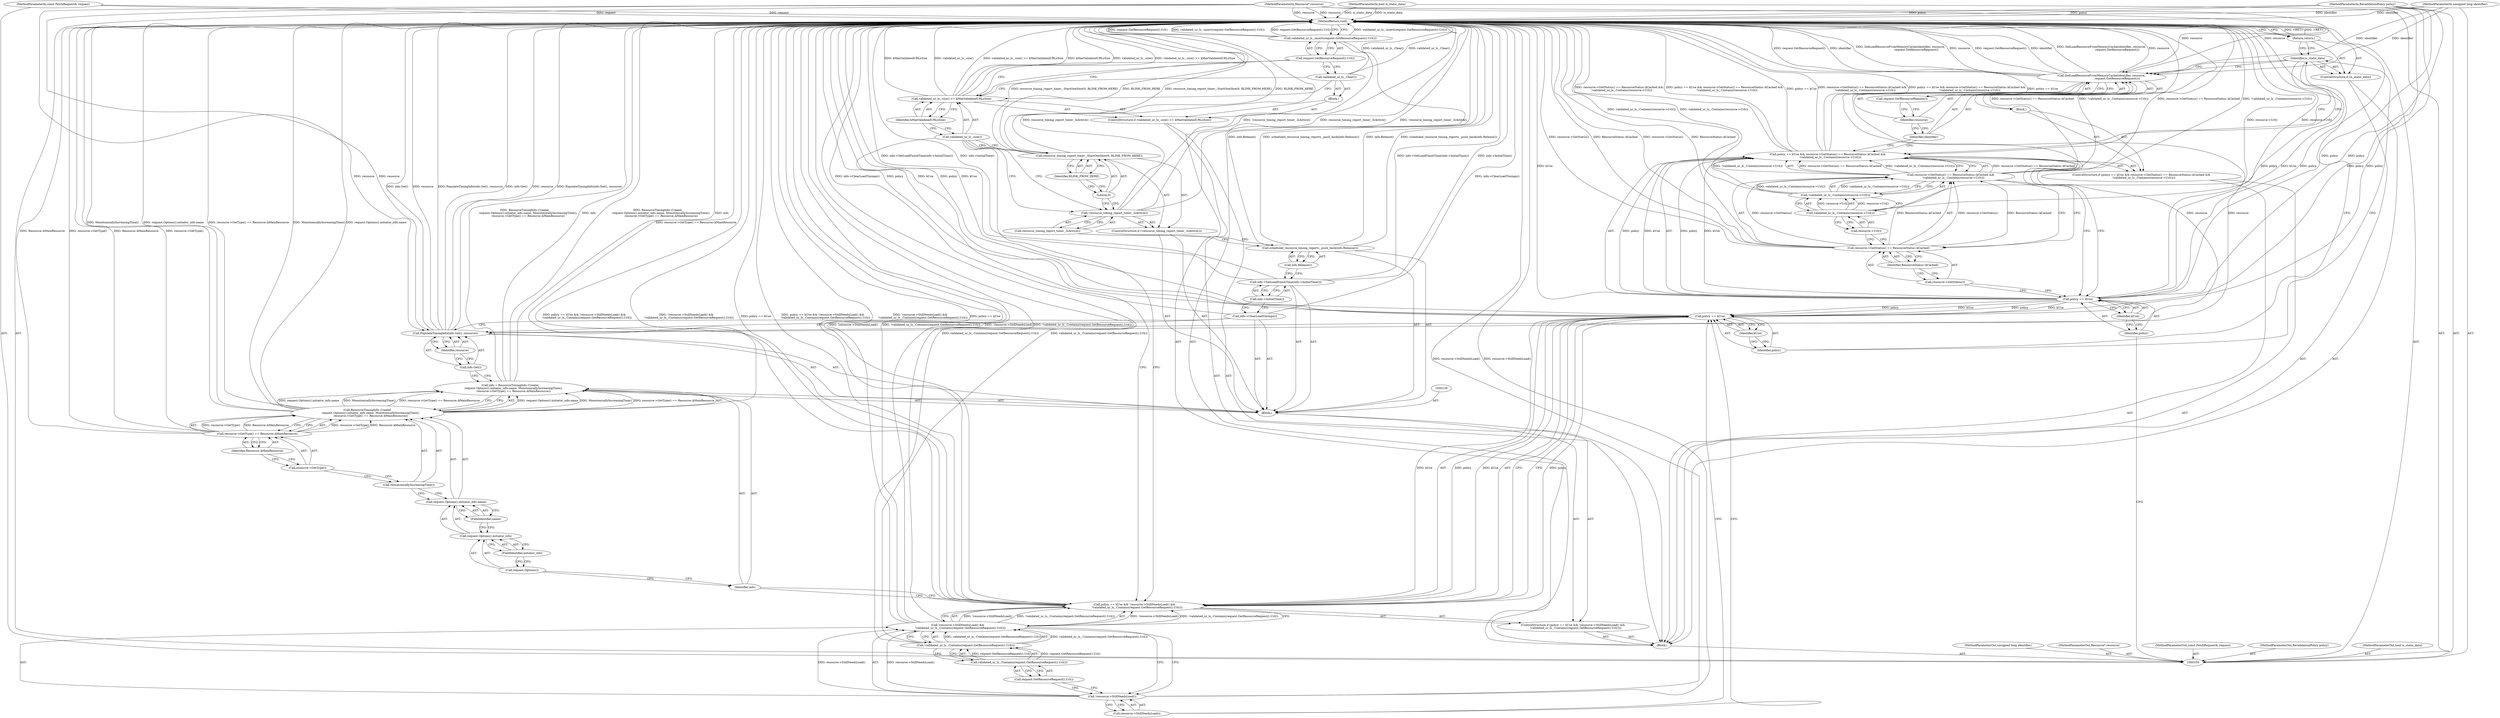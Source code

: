 digraph "1_Chrome_4fdb2b3ebb31e39852fb1bc20fcdf3b5e4de382e_3" {
"1000174" [label="(MethodReturn,void)"];
"1000101" [label="(MethodParameterIn,unsigned long identifier)"];
"1000297" [label="(MethodParameterOut,unsigned long identifier)"];
"1000124" [label="(ControlStructure,if (is_static_data))"];
"1000125" [label="(Identifier,is_static_data)"];
"1000126" [label="(Return,return;)"];
"1000131" [label="(Identifier,kUse)"];
"1000132" [label="(Call,!resource->StillNeedsLoad() &&\n      !validated_ur_ls_.Contains(request.GetResourceRequest().Url()))"];
"1000133" [label="(Call,!resource->StillNeedsLoad())"];
"1000134" [label="(Call,resource->StillNeedsLoad())"];
"1000127" [label="(ControlStructure,if (policy == kUse && !resource->StillNeedsLoad() &&\n      !validated_ur_ls_.Contains(request.GetResourceRequest().Url())))"];
"1000128" [label="(Call,policy == kUse && !resource->StillNeedsLoad() &&\n      !validated_ur_ls_.Contains(request.GetResourceRequest().Url()))"];
"1000129" [label="(Call,policy == kUse)"];
"1000130" [label="(Identifier,policy)"];
"1000137" [label="(Call,request.GetResourceRequest().Url())"];
"1000135" [label="(Call,!validated_ur_ls_.Contains(request.GetResourceRequest().Url()))"];
"1000136" [label="(Call,validated_ur_ls_.Contains(request.GetResourceRequest().Url()))"];
"1000140" [label="(Call,info = ResourceTimingInfo::Create(\n        request.Options().initiator_info.name, MonotonicallyIncreasingTime(),\n        resource->GetType() == Resource::kMainResource))"];
"1000141" [label="(Identifier,info)"];
"1000142" [label="(Call,ResourceTimingInfo::Create(\n        request.Options().initiator_info.name, MonotonicallyIncreasingTime(),\n        resource->GetType() == Resource::kMainResource))"];
"1000138" [label="(Block,)"];
"1000146" [label="(FieldIdentifier,initiator_info)"];
"1000147" [label="(FieldIdentifier,name)"];
"1000148" [label="(Call,MonotonicallyIncreasingTime())"];
"1000143" [label="(Call,request.Options().initiator_info.name)"];
"1000144" [label="(Call,request.Options().initiator_info)"];
"1000145" [label="(Call,request.Options())"];
"1000151" [label="(Identifier,Resource::kMainResource)"];
"1000149" [label="(Call,resource->GetType() == Resource::kMainResource)"];
"1000150" [label="(Call,resource->GetType())"];
"1000102" [label="(MethodParameterIn,Resource* resource)"];
"1000298" [label="(MethodParameterOut,Resource* resource)"];
"1000153" [label="(Call,info.Get())"];
"1000154" [label="(Identifier,resource)"];
"1000152" [label="(Call,PopulateTimingInfo(info.Get(), resource))"];
"1000155" [label="(Call,info->ClearLoadTimings())"];
"1000157" [label="(Call,info->InitialTime())"];
"1000156" [label="(Call,info->SetLoadFinishTime(info->InitialTime()))"];
"1000158" [label="(Call,scheduled_resource_timing_reports_.push_back(info.Release()))"];
"1000159" [label="(Call,info.Release())"];
"1000160" [label="(ControlStructure,if (!resource_timing_report_timer_.IsActive()))"];
"1000161" [label="(Call,!resource_timing_report_timer_.IsActive())"];
"1000162" [label="(Call,resource_timing_report_timer_.IsActive())"];
"1000164" [label="(Literal,0)"];
"1000165" [label="(Identifier,BLINK_FROM_HERE)"];
"1000163" [label="(Call,resource_timing_report_timer_.StartOneShot(0, BLINK_FROM_HERE))"];
"1000166" [label="(ControlStructure,if (validated_ur_ls_.size() >= kMaxValidatedURLsSize))"];
"1000169" [label="(Identifier,kMaxValidatedURLsSize)"];
"1000170" [label="(Block,)"];
"1000167" [label="(Call,validated_ur_ls_.size() >= kMaxValidatedURLsSize)"];
"1000168" [label="(Call,validated_ur_ls_.size())"];
"1000171" [label="(Call,validated_ur_ls_.Clear())"];
"1000103" [label="(MethodParameterIn,const FetchRequest& request)"];
"1000299" [label="(MethodParameterOut,const FetchRequest& request)"];
"1000172" [label="(Call,validated_ur_ls_.insert(request.GetResourceRequest().Url()))"];
"1000173" [label="(Call,request.GetResourceRequest().Url())"];
"1000104" [label="(MethodParameterIn,RevalidationPolicy policy)"];
"1000300" [label="(MethodParameterOut,RevalidationPolicy policy)"];
"1000105" [label="(MethodParameterIn,bool is_static_data)"];
"1000301" [label="(MethodParameterOut,bool is_static_data)"];
"1000106" [label="(Block,)"];
"1000111" [label="(Identifier,kUse)"];
"1000112" [label="(Call,resource->GetStatus() == ResourceStatus::kCached &&\n      !validated_ur_ls_.Contains(resource->Url()))"];
"1000113" [label="(Call,resource->GetStatus() == ResourceStatus::kCached)"];
"1000114" [label="(Call,resource->GetStatus())"];
"1000107" [label="(ControlStructure,if (policy == kUse && resource->GetStatus() == ResourceStatus::kCached &&\n      !validated_ur_ls_.Contains(resource->Url())))"];
"1000115" [label="(Identifier,ResourceStatus::kCached)"];
"1000108" [label="(Call,policy == kUse && resource->GetStatus() == ResourceStatus::kCached &&\n      !validated_ur_ls_.Contains(resource->Url()))"];
"1000109" [label="(Call,policy == kUse)"];
"1000110" [label="(Identifier,policy)"];
"1000118" [label="(Call,resource->Url())"];
"1000119" [label="(Block,)"];
"1000116" [label="(Call,!validated_ur_ls_.Contains(resource->Url()))"];
"1000117" [label="(Call,validated_ur_ls_.Contains(resource->Url()))"];
"1000121" [label="(Identifier,identifier)"];
"1000122" [label="(Identifier,resource)"];
"1000120" [label="(Call,DidLoadResourceFromMemoryCache(identifier, resource,\n                                    request.GetResourceRequest()))"];
"1000123" [label="(Call,request.GetResourceRequest())"];
"1000174" -> "1000100"  [label="AST: "];
"1000174" -> "1000126"  [label="CFG: "];
"1000174" -> "1000172"  [label="CFG: "];
"1000126" -> "1000174"  [label="DDG: <RET>"];
"1000108" -> "1000174"  [label="DDG: policy == kUse && resource->GetStatus() == ResourceStatus::kCached &&\n      !validated_ur_ls_.Contains(resource->Url())"];
"1000108" -> "1000174"  [label="DDG: policy == kUse"];
"1000108" -> "1000174"  [label="DDG: resource->GetStatus() == ResourceStatus::kCached &&\n      !validated_ur_ls_.Contains(resource->Url())"];
"1000149" -> "1000174"  [label="DDG: Resource::kMainResource"];
"1000149" -> "1000174"  [label="DDG: resource->GetType()"];
"1000167" -> "1000174"  [label="DDG: kMaxValidatedURLsSize"];
"1000167" -> "1000174"  [label="DDG: validated_ur_ls_.size()"];
"1000167" -> "1000174"  [label="DDG: validated_ur_ls_.size() >= kMaxValidatedURLsSize"];
"1000156" -> "1000174"  [label="DDG: info->InitialTime()"];
"1000156" -> "1000174"  [label="DDG: info->SetLoadFinishTime(info->InitialTime())"];
"1000104" -> "1000174"  [label="DDG: policy"];
"1000105" -> "1000174"  [label="DDG: is_static_data"];
"1000113" -> "1000174"  [label="DDG: resource->GetStatus()"];
"1000113" -> "1000174"  [label="DDG: ResourceStatus::kCached"];
"1000152" -> "1000174"  [label="DDG: info.Get()"];
"1000152" -> "1000174"  [label="DDG: resource"];
"1000152" -> "1000174"  [label="DDG: PopulateTimingInfo(info.Get(), resource)"];
"1000117" -> "1000174"  [label="DDG: resource->Url()"];
"1000158" -> "1000174"  [label="DDG: info.Release()"];
"1000158" -> "1000174"  [label="DDG: scheduled_resource_timing_reports_.push_back(info.Release())"];
"1000116" -> "1000174"  [label="DDG: validated_ur_ls_.Contains(resource->Url())"];
"1000129" -> "1000174"  [label="DDG: policy"];
"1000129" -> "1000174"  [label="DDG: kUse"];
"1000172" -> "1000174"  [label="DDG: validated_ur_ls_.insert(request.GetResourceRequest().Url())"];
"1000172" -> "1000174"  [label="DDG: request.GetResourceRequest().Url()"];
"1000140" -> "1000174"  [label="DDG: ResourceTimingInfo::Create(\n        request.Options().initiator_info.name, MonotonicallyIncreasingTime(),\n        resource->GetType() == Resource::kMainResource)"];
"1000140" -> "1000174"  [label="DDG: info"];
"1000120" -> "1000174"  [label="DDG: request.GetResourceRequest()"];
"1000120" -> "1000174"  [label="DDG: identifier"];
"1000120" -> "1000174"  [label="DDG: DidLoadResourceFromMemoryCache(identifier, resource,\n                                    request.GetResourceRequest())"];
"1000120" -> "1000174"  [label="DDG: resource"];
"1000128" -> "1000174"  [label="DDG: !resource->StillNeedsLoad() &&\n      !validated_ur_ls_.Contains(request.GetResourceRequest().Url())"];
"1000128" -> "1000174"  [label="DDG: policy == kUse"];
"1000128" -> "1000174"  [label="DDG: policy == kUse && !resource->StillNeedsLoad() &&\n      !validated_ur_ls_.Contains(request.GetResourceRequest().Url())"];
"1000155" -> "1000174"  [label="DDG: info->ClearLoadTimings()"];
"1000133" -> "1000174"  [label="DDG: resource->StillNeedsLoad()"];
"1000103" -> "1000174"  [label="DDG: request"];
"1000142" -> "1000174"  [label="DDG: resource->GetType() == Resource::kMainResource"];
"1000142" -> "1000174"  [label="DDG: MonotonicallyIncreasingTime()"];
"1000142" -> "1000174"  [label="DDG: request.Options().initiator_info.name"];
"1000132" -> "1000174"  [label="DDG: !resource->StillNeedsLoad()"];
"1000132" -> "1000174"  [label="DDG: !validated_ur_ls_.Contains(request.GetResourceRequest().Url())"];
"1000102" -> "1000174"  [label="DDG: resource"];
"1000112" -> "1000174"  [label="DDG: resource->GetStatus() == ResourceStatus::kCached"];
"1000112" -> "1000174"  [label="DDG: !validated_ur_ls_.Contains(resource->Url())"];
"1000101" -> "1000174"  [label="DDG: identifier"];
"1000109" -> "1000174"  [label="DDG: policy"];
"1000109" -> "1000174"  [label="DDG: kUse"];
"1000135" -> "1000174"  [label="DDG: validated_ur_ls_.Contains(request.GetResourceRequest().Url())"];
"1000171" -> "1000174"  [label="DDG: validated_ur_ls_.Clear()"];
"1000163" -> "1000174"  [label="DDG: resource_timing_report_timer_.StartOneShot(0, BLINK_FROM_HERE)"];
"1000163" -> "1000174"  [label="DDG: BLINK_FROM_HERE"];
"1000161" -> "1000174"  [label="DDG: resource_timing_report_timer_.IsActive()"];
"1000161" -> "1000174"  [label="DDG: !resource_timing_report_timer_.IsActive()"];
"1000101" -> "1000100"  [label="AST: "];
"1000101" -> "1000174"  [label="DDG: identifier"];
"1000101" -> "1000120"  [label="DDG: identifier"];
"1000297" -> "1000100"  [label="AST: "];
"1000124" -> "1000106"  [label="AST: "];
"1000125" -> "1000124"  [label="AST: "];
"1000126" -> "1000124"  [label="AST: "];
"1000125" -> "1000124"  [label="AST: "];
"1000125" -> "1000120"  [label="CFG: "];
"1000125" -> "1000108"  [label="CFG: "];
"1000126" -> "1000125"  [label="CFG: "];
"1000130" -> "1000125"  [label="CFG: "];
"1000126" -> "1000124"  [label="AST: "];
"1000126" -> "1000125"  [label="CFG: "];
"1000174" -> "1000126"  [label="CFG: "];
"1000126" -> "1000174"  [label="DDG: <RET>"];
"1000131" -> "1000129"  [label="AST: "];
"1000131" -> "1000130"  [label="CFG: "];
"1000129" -> "1000131"  [label="CFG: "];
"1000132" -> "1000128"  [label="AST: "];
"1000132" -> "1000133"  [label="CFG: "];
"1000132" -> "1000135"  [label="CFG: "];
"1000133" -> "1000132"  [label="AST: "];
"1000135" -> "1000132"  [label="AST: "];
"1000128" -> "1000132"  [label="CFG: "];
"1000132" -> "1000174"  [label="DDG: !resource->StillNeedsLoad()"];
"1000132" -> "1000174"  [label="DDG: !validated_ur_ls_.Contains(request.GetResourceRequest().Url())"];
"1000132" -> "1000128"  [label="DDG: !resource->StillNeedsLoad()"];
"1000132" -> "1000128"  [label="DDG: !validated_ur_ls_.Contains(request.GetResourceRequest().Url())"];
"1000133" -> "1000132"  [label="DDG: resource->StillNeedsLoad()"];
"1000135" -> "1000132"  [label="DDG: validated_ur_ls_.Contains(request.GetResourceRequest().Url())"];
"1000133" -> "1000132"  [label="AST: "];
"1000133" -> "1000134"  [label="CFG: "];
"1000134" -> "1000133"  [label="AST: "];
"1000137" -> "1000133"  [label="CFG: "];
"1000132" -> "1000133"  [label="CFG: "];
"1000133" -> "1000174"  [label="DDG: resource->StillNeedsLoad()"];
"1000133" -> "1000132"  [label="DDG: resource->StillNeedsLoad()"];
"1000134" -> "1000133"  [label="AST: "];
"1000134" -> "1000129"  [label="CFG: "];
"1000133" -> "1000134"  [label="CFG: "];
"1000127" -> "1000106"  [label="AST: "];
"1000128" -> "1000127"  [label="AST: "];
"1000138" -> "1000127"  [label="AST: "];
"1000128" -> "1000127"  [label="AST: "];
"1000128" -> "1000129"  [label="CFG: "];
"1000128" -> "1000132"  [label="CFG: "];
"1000129" -> "1000128"  [label="AST: "];
"1000132" -> "1000128"  [label="AST: "];
"1000141" -> "1000128"  [label="CFG: "];
"1000168" -> "1000128"  [label="CFG: "];
"1000128" -> "1000174"  [label="DDG: !resource->StillNeedsLoad() &&\n      !validated_ur_ls_.Contains(request.GetResourceRequest().Url())"];
"1000128" -> "1000174"  [label="DDG: policy == kUse"];
"1000128" -> "1000174"  [label="DDG: policy == kUse && !resource->StillNeedsLoad() &&\n      !validated_ur_ls_.Contains(request.GetResourceRequest().Url())"];
"1000129" -> "1000128"  [label="DDG: policy"];
"1000129" -> "1000128"  [label="DDG: kUse"];
"1000132" -> "1000128"  [label="DDG: !resource->StillNeedsLoad()"];
"1000132" -> "1000128"  [label="DDG: !validated_ur_ls_.Contains(request.GetResourceRequest().Url())"];
"1000129" -> "1000128"  [label="AST: "];
"1000129" -> "1000131"  [label="CFG: "];
"1000130" -> "1000129"  [label="AST: "];
"1000131" -> "1000129"  [label="AST: "];
"1000134" -> "1000129"  [label="CFG: "];
"1000128" -> "1000129"  [label="CFG: "];
"1000129" -> "1000174"  [label="DDG: policy"];
"1000129" -> "1000174"  [label="DDG: kUse"];
"1000129" -> "1000128"  [label="DDG: policy"];
"1000129" -> "1000128"  [label="DDG: kUse"];
"1000109" -> "1000129"  [label="DDG: policy"];
"1000109" -> "1000129"  [label="DDG: kUse"];
"1000104" -> "1000129"  [label="DDG: policy"];
"1000130" -> "1000129"  [label="AST: "];
"1000130" -> "1000125"  [label="CFG: "];
"1000131" -> "1000130"  [label="CFG: "];
"1000137" -> "1000136"  [label="AST: "];
"1000137" -> "1000133"  [label="CFG: "];
"1000136" -> "1000137"  [label="CFG: "];
"1000135" -> "1000132"  [label="AST: "];
"1000135" -> "1000136"  [label="CFG: "];
"1000136" -> "1000135"  [label="AST: "];
"1000132" -> "1000135"  [label="CFG: "];
"1000135" -> "1000174"  [label="DDG: validated_ur_ls_.Contains(request.GetResourceRequest().Url())"];
"1000135" -> "1000132"  [label="DDG: validated_ur_ls_.Contains(request.GetResourceRequest().Url())"];
"1000136" -> "1000135"  [label="DDG: request.GetResourceRequest().Url()"];
"1000136" -> "1000135"  [label="AST: "];
"1000136" -> "1000137"  [label="CFG: "];
"1000137" -> "1000136"  [label="AST: "];
"1000135" -> "1000136"  [label="CFG: "];
"1000136" -> "1000135"  [label="DDG: request.GetResourceRequest().Url()"];
"1000140" -> "1000138"  [label="AST: "];
"1000140" -> "1000142"  [label="CFG: "];
"1000141" -> "1000140"  [label="AST: "];
"1000142" -> "1000140"  [label="AST: "];
"1000153" -> "1000140"  [label="CFG: "];
"1000140" -> "1000174"  [label="DDG: ResourceTimingInfo::Create(\n        request.Options().initiator_info.name, MonotonicallyIncreasingTime(),\n        resource->GetType() == Resource::kMainResource)"];
"1000140" -> "1000174"  [label="DDG: info"];
"1000142" -> "1000140"  [label="DDG: request.Options().initiator_info.name"];
"1000142" -> "1000140"  [label="DDG: MonotonicallyIncreasingTime()"];
"1000142" -> "1000140"  [label="DDG: resource->GetType() == Resource::kMainResource"];
"1000141" -> "1000140"  [label="AST: "];
"1000141" -> "1000128"  [label="CFG: "];
"1000145" -> "1000141"  [label="CFG: "];
"1000142" -> "1000140"  [label="AST: "];
"1000142" -> "1000149"  [label="CFG: "];
"1000143" -> "1000142"  [label="AST: "];
"1000148" -> "1000142"  [label="AST: "];
"1000149" -> "1000142"  [label="AST: "];
"1000140" -> "1000142"  [label="CFG: "];
"1000142" -> "1000174"  [label="DDG: resource->GetType() == Resource::kMainResource"];
"1000142" -> "1000174"  [label="DDG: MonotonicallyIncreasingTime()"];
"1000142" -> "1000174"  [label="DDG: request.Options().initiator_info.name"];
"1000142" -> "1000140"  [label="DDG: request.Options().initiator_info.name"];
"1000142" -> "1000140"  [label="DDG: MonotonicallyIncreasingTime()"];
"1000142" -> "1000140"  [label="DDG: resource->GetType() == Resource::kMainResource"];
"1000149" -> "1000142"  [label="DDG: resource->GetType()"];
"1000149" -> "1000142"  [label="DDG: Resource::kMainResource"];
"1000138" -> "1000127"  [label="AST: "];
"1000139" -> "1000138"  [label="AST: "];
"1000140" -> "1000138"  [label="AST: "];
"1000152" -> "1000138"  [label="AST: "];
"1000155" -> "1000138"  [label="AST: "];
"1000156" -> "1000138"  [label="AST: "];
"1000158" -> "1000138"  [label="AST: "];
"1000160" -> "1000138"  [label="AST: "];
"1000146" -> "1000144"  [label="AST: "];
"1000146" -> "1000145"  [label="CFG: "];
"1000144" -> "1000146"  [label="CFG: "];
"1000147" -> "1000143"  [label="AST: "];
"1000147" -> "1000144"  [label="CFG: "];
"1000143" -> "1000147"  [label="CFG: "];
"1000148" -> "1000142"  [label="AST: "];
"1000148" -> "1000143"  [label="CFG: "];
"1000150" -> "1000148"  [label="CFG: "];
"1000143" -> "1000142"  [label="AST: "];
"1000143" -> "1000147"  [label="CFG: "];
"1000144" -> "1000143"  [label="AST: "];
"1000147" -> "1000143"  [label="AST: "];
"1000148" -> "1000143"  [label="CFG: "];
"1000144" -> "1000143"  [label="AST: "];
"1000144" -> "1000146"  [label="CFG: "];
"1000145" -> "1000144"  [label="AST: "];
"1000146" -> "1000144"  [label="AST: "];
"1000147" -> "1000144"  [label="CFG: "];
"1000145" -> "1000144"  [label="AST: "];
"1000145" -> "1000141"  [label="CFG: "];
"1000146" -> "1000145"  [label="CFG: "];
"1000151" -> "1000149"  [label="AST: "];
"1000151" -> "1000150"  [label="CFG: "];
"1000149" -> "1000151"  [label="CFG: "];
"1000149" -> "1000142"  [label="AST: "];
"1000149" -> "1000151"  [label="CFG: "];
"1000150" -> "1000149"  [label="AST: "];
"1000151" -> "1000149"  [label="AST: "];
"1000142" -> "1000149"  [label="CFG: "];
"1000149" -> "1000174"  [label="DDG: Resource::kMainResource"];
"1000149" -> "1000174"  [label="DDG: resource->GetType()"];
"1000149" -> "1000142"  [label="DDG: resource->GetType()"];
"1000149" -> "1000142"  [label="DDG: Resource::kMainResource"];
"1000150" -> "1000149"  [label="AST: "];
"1000150" -> "1000148"  [label="CFG: "];
"1000151" -> "1000150"  [label="CFG: "];
"1000102" -> "1000100"  [label="AST: "];
"1000102" -> "1000174"  [label="DDG: resource"];
"1000102" -> "1000120"  [label="DDG: resource"];
"1000102" -> "1000152"  [label="DDG: resource"];
"1000298" -> "1000100"  [label="AST: "];
"1000153" -> "1000152"  [label="AST: "];
"1000153" -> "1000140"  [label="CFG: "];
"1000154" -> "1000153"  [label="CFG: "];
"1000154" -> "1000152"  [label="AST: "];
"1000154" -> "1000153"  [label="CFG: "];
"1000152" -> "1000154"  [label="CFG: "];
"1000152" -> "1000138"  [label="AST: "];
"1000152" -> "1000154"  [label="CFG: "];
"1000153" -> "1000152"  [label="AST: "];
"1000154" -> "1000152"  [label="AST: "];
"1000155" -> "1000152"  [label="CFG: "];
"1000152" -> "1000174"  [label="DDG: info.Get()"];
"1000152" -> "1000174"  [label="DDG: resource"];
"1000152" -> "1000174"  [label="DDG: PopulateTimingInfo(info.Get(), resource)"];
"1000120" -> "1000152"  [label="DDG: resource"];
"1000102" -> "1000152"  [label="DDG: resource"];
"1000155" -> "1000138"  [label="AST: "];
"1000155" -> "1000152"  [label="CFG: "];
"1000157" -> "1000155"  [label="CFG: "];
"1000155" -> "1000174"  [label="DDG: info->ClearLoadTimings()"];
"1000157" -> "1000156"  [label="AST: "];
"1000157" -> "1000155"  [label="CFG: "];
"1000156" -> "1000157"  [label="CFG: "];
"1000156" -> "1000138"  [label="AST: "];
"1000156" -> "1000157"  [label="CFG: "];
"1000157" -> "1000156"  [label="AST: "];
"1000159" -> "1000156"  [label="CFG: "];
"1000156" -> "1000174"  [label="DDG: info->InitialTime()"];
"1000156" -> "1000174"  [label="DDG: info->SetLoadFinishTime(info->InitialTime())"];
"1000158" -> "1000138"  [label="AST: "];
"1000158" -> "1000159"  [label="CFG: "];
"1000159" -> "1000158"  [label="AST: "];
"1000162" -> "1000158"  [label="CFG: "];
"1000158" -> "1000174"  [label="DDG: info.Release()"];
"1000158" -> "1000174"  [label="DDG: scheduled_resource_timing_reports_.push_back(info.Release())"];
"1000159" -> "1000158"  [label="AST: "];
"1000159" -> "1000156"  [label="CFG: "];
"1000158" -> "1000159"  [label="CFG: "];
"1000160" -> "1000138"  [label="AST: "];
"1000161" -> "1000160"  [label="AST: "];
"1000163" -> "1000160"  [label="AST: "];
"1000161" -> "1000160"  [label="AST: "];
"1000161" -> "1000162"  [label="CFG: "];
"1000162" -> "1000161"  [label="AST: "];
"1000164" -> "1000161"  [label="CFG: "];
"1000168" -> "1000161"  [label="CFG: "];
"1000161" -> "1000174"  [label="DDG: resource_timing_report_timer_.IsActive()"];
"1000161" -> "1000174"  [label="DDG: !resource_timing_report_timer_.IsActive()"];
"1000162" -> "1000161"  [label="AST: "];
"1000162" -> "1000158"  [label="CFG: "];
"1000161" -> "1000162"  [label="CFG: "];
"1000164" -> "1000163"  [label="AST: "];
"1000164" -> "1000161"  [label="CFG: "];
"1000165" -> "1000164"  [label="CFG: "];
"1000165" -> "1000163"  [label="AST: "];
"1000165" -> "1000164"  [label="CFG: "];
"1000163" -> "1000165"  [label="CFG: "];
"1000163" -> "1000160"  [label="AST: "];
"1000163" -> "1000165"  [label="CFG: "];
"1000164" -> "1000163"  [label="AST: "];
"1000165" -> "1000163"  [label="AST: "];
"1000168" -> "1000163"  [label="CFG: "];
"1000163" -> "1000174"  [label="DDG: resource_timing_report_timer_.StartOneShot(0, BLINK_FROM_HERE)"];
"1000163" -> "1000174"  [label="DDG: BLINK_FROM_HERE"];
"1000166" -> "1000106"  [label="AST: "];
"1000167" -> "1000166"  [label="AST: "];
"1000170" -> "1000166"  [label="AST: "];
"1000169" -> "1000167"  [label="AST: "];
"1000169" -> "1000168"  [label="CFG: "];
"1000167" -> "1000169"  [label="CFG: "];
"1000170" -> "1000166"  [label="AST: "];
"1000171" -> "1000170"  [label="AST: "];
"1000167" -> "1000166"  [label="AST: "];
"1000167" -> "1000169"  [label="CFG: "];
"1000168" -> "1000167"  [label="AST: "];
"1000169" -> "1000167"  [label="AST: "];
"1000171" -> "1000167"  [label="CFG: "];
"1000173" -> "1000167"  [label="CFG: "];
"1000167" -> "1000174"  [label="DDG: kMaxValidatedURLsSize"];
"1000167" -> "1000174"  [label="DDG: validated_ur_ls_.size()"];
"1000167" -> "1000174"  [label="DDG: validated_ur_ls_.size() >= kMaxValidatedURLsSize"];
"1000168" -> "1000167"  [label="AST: "];
"1000168" -> "1000163"  [label="CFG: "];
"1000168" -> "1000161"  [label="CFG: "];
"1000168" -> "1000128"  [label="CFG: "];
"1000169" -> "1000168"  [label="CFG: "];
"1000171" -> "1000170"  [label="AST: "];
"1000171" -> "1000167"  [label="CFG: "];
"1000173" -> "1000171"  [label="CFG: "];
"1000171" -> "1000174"  [label="DDG: validated_ur_ls_.Clear()"];
"1000103" -> "1000100"  [label="AST: "];
"1000103" -> "1000174"  [label="DDG: request"];
"1000299" -> "1000100"  [label="AST: "];
"1000172" -> "1000106"  [label="AST: "];
"1000172" -> "1000173"  [label="CFG: "];
"1000173" -> "1000172"  [label="AST: "];
"1000174" -> "1000172"  [label="CFG: "];
"1000172" -> "1000174"  [label="DDG: validated_ur_ls_.insert(request.GetResourceRequest().Url())"];
"1000172" -> "1000174"  [label="DDG: request.GetResourceRequest().Url()"];
"1000173" -> "1000172"  [label="AST: "];
"1000173" -> "1000171"  [label="CFG: "];
"1000173" -> "1000167"  [label="CFG: "];
"1000172" -> "1000173"  [label="CFG: "];
"1000104" -> "1000100"  [label="AST: "];
"1000104" -> "1000174"  [label="DDG: policy"];
"1000104" -> "1000109"  [label="DDG: policy"];
"1000104" -> "1000129"  [label="DDG: policy"];
"1000300" -> "1000100"  [label="AST: "];
"1000105" -> "1000100"  [label="AST: "];
"1000105" -> "1000174"  [label="DDG: is_static_data"];
"1000301" -> "1000100"  [label="AST: "];
"1000106" -> "1000100"  [label="AST: "];
"1000107" -> "1000106"  [label="AST: "];
"1000124" -> "1000106"  [label="AST: "];
"1000127" -> "1000106"  [label="AST: "];
"1000166" -> "1000106"  [label="AST: "];
"1000172" -> "1000106"  [label="AST: "];
"1000111" -> "1000109"  [label="AST: "];
"1000111" -> "1000110"  [label="CFG: "];
"1000109" -> "1000111"  [label="CFG: "];
"1000112" -> "1000108"  [label="AST: "];
"1000112" -> "1000113"  [label="CFG: "];
"1000112" -> "1000116"  [label="CFG: "];
"1000113" -> "1000112"  [label="AST: "];
"1000116" -> "1000112"  [label="AST: "];
"1000108" -> "1000112"  [label="CFG: "];
"1000112" -> "1000174"  [label="DDG: resource->GetStatus() == ResourceStatus::kCached"];
"1000112" -> "1000174"  [label="DDG: !validated_ur_ls_.Contains(resource->Url())"];
"1000112" -> "1000108"  [label="DDG: resource->GetStatus() == ResourceStatus::kCached"];
"1000112" -> "1000108"  [label="DDG: !validated_ur_ls_.Contains(resource->Url())"];
"1000113" -> "1000112"  [label="DDG: resource->GetStatus()"];
"1000113" -> "1000112"  [label="DDG: ResourceStatus::kCached"];
"1000116" -> "1000112"  [label="DDG: validated_ur_ls_.Contains(resource->Url())"];
"1000113" -> "1000112"  [label="AST: "];
"1000113" -> "1000115"  [label="CFG: "];
"1000114" -> "1000113"  [label="AST: "];
"1000115" -> "1000113"  [label="AST: "];
"1000118" -> "1000113"  [label="CFG: "];
"1000112" -> "1000113"  [label="CFG: "];
"1000113" -> "1000174"  [label="DDG: resource->GetStatus()"];
"1000113" -> "1000174"  [label="DDG: ResourceStatus::kCached"];
"1000113" -> "1000112"  [label="DDG: resource->GetStatus()"];
"1000113" -> "1000112"  [label="DDG: ResourceStatus::kCached"];
"1000114" -> "1000113"  [label="AST: "];
"1000114" -> "1000109"  [label="CFG: "];
"1000115" -> "1000114"  [label="CFG: "];
"1000107" -> "1000106"  [label="AST: "];
"1000108" -> "1000107"  [label="AST: "];
"1000119" -> "1000107"  [label="AST: "];
"1000115" -> "1000113"  [label="AST: "];
"1000115" -> "1000114"  [label="CFG: "];
"1000113" -> "1000115"  [label="CFG: "];
"1000108" -> "1000107"  [label="AST: "];
"1000108" -> "1000109"  [label="CFG: "];
"1000108" -> "1000112"  [label="CFG: "];
"1000109" -> "1000108"  [label="AST: "];
"1000112" -> "1000108"  [label="AST: "];
"1000121" -> "1000108"  [label="CFG: "];
"1000125" -> "1000108"  [label="CFG: "];
"1000108" -> "1000174"  [label="DDG: policy == kUse && resource->GetStatus() == ResourceStatus::kCached &&\n      !validated_ur_ls_.Contains(resource->Url())"];
"1000108" -> "1000174"  [label="DDG: policy == kUse"];
"1000108" -> "1000174"  [label="DDG: resource->GetStatus() == ResourceStatus::kCached &&\n      !validated_ur_ls_.Contains(resource->Url())"];
"1000109" -> "1000108"  [label="DDG: policy"];
"1000109" -> "1000108"  [label="DDG: kUse"];
"1000112" -> "1000108"  [label="DDG: resource->GetStatus() == ResourceStatus::kCached"];
"1000112" -> "1000108"  [label="DDG: !validated_ur_ls_.Contains(resource->Url())"];
"1000109" -> "1000108"  [label="AST: "];
"1000109" -> "1000111"  [label="CFG: "];
"1000110" -> "1000109"  [label="AST: "];
"1000111" -> "1000109"  [label="AST: "];
"1000114" -> "1000109"  [label="CFG: "];
"1000108" -> "1000109"  [label="CFG: "];
"1000109" -> "1000174"  [label="DDG: policy"];
"1000109" -> "1000174"  [label="DDG: kUse"];
"1000109" -> "1000108"  [label="DDG: policy"];
"1000109" -> "1000108"  [label="DDG: kUse"];
"1000104" -> "1000109"  [label="DDG: policy"];
"1000109" -> "1000129"  [label="DDG: policy"];
"1000109" -> "1000129"  [label="DDG: kUse"];
"1000110" -> "1000109"  [label="AST: "];
"1000110" -> "1000100"  [label="CFG: "];
"1000111" -> "1000110"  [label="CFG: "];
"1000118" -> "1000117"  [label="AST: "];
"1000118" -> "1000113"  [label="CFG: "];
"1000117" -> "1000118"  [label="CFG: "];
"1000119" -> "1000107"  [label="AST: "];
"1000120" -> "1000119"  [label="AST: "];
"1000116" -> "1000112"  [label="AST: "];
"1000116" -> "1000117"  [label="CFG: "];
"1000117" -> "1000116"  [label="AST: "];
"1000112" -> "1000116"  [label="CFG: "];
"1000116" -> "1000174"  [label="DDG: validated_ur_ls_.Contains(resource->Url())"];
"1000116" -> "1000112"  [label="DDG: validated_ur_ls_.Contains(resource->Url())"];
"1000117" -> "1000116"  [label="DDG: resource->Url()"];
"1000117" -> "1000116"  [label="AST: "];
"1000117" -> "1000118"  [label="CFG: "];
"1000118" -> "1000117"  [label="AST: "];
"1000116" -> "1000117"  [label="CFG: "];
"1000117" -> "1000174"  [label="DDG: resource->Url()"];
"1000117" -> "1000116"  [label="DDG: resource->Url()"];
"1000121" -> "1000120"  [label="AST: "];
"1000121" -> "1000108"  [label="CFG: "];
"1000122" -> "1000121"  [label="CFG: "];
"1000122" -> "1000120"  [label="AST: "];
"1000122" -> "1000121"  [label="CFG: "];
"1000123" -> "1000122"  [label="CFG: "];
"1000120" -> "1000119"  [label="AST: "];
"1000120" -> "1000123"  [label="CFG: "];
"1000121" -> "1000120"  [label="AST: "];
"1000122" -> "1000120"  [label="AST: "];
"1000123" -> "1000120"  [label="AST: "];
"1000125" -> "1000120"  [label="CFG: "];
"1000120" -> "1000174"  [label="DDG: request.GetResourceRequest()"];
"1000120" -> "1000174"  [label="DDG: identifier"];
"1000120" -> "1000174"  [label="DDG: DidLoadResourceFromMemoryCache(identifier, resource,\n                                    request.GetResourceRequest())"];
"1000120" -> "1000174"  [label="DDG: resource"];
"1000101" -> "1000120"  [label="DDG: identifier"];
"1000102" -> "1000120"  [label="DDG: resource"];
"1000120" -> "1000152"  [label="DDG: resource"];
"1000123" -> "1000120"  [label="AST: "];
"1000123" -> "1000122"  [label="CFG: "];
"1000120" -> "1000123"  [label="CFG: "];
}
